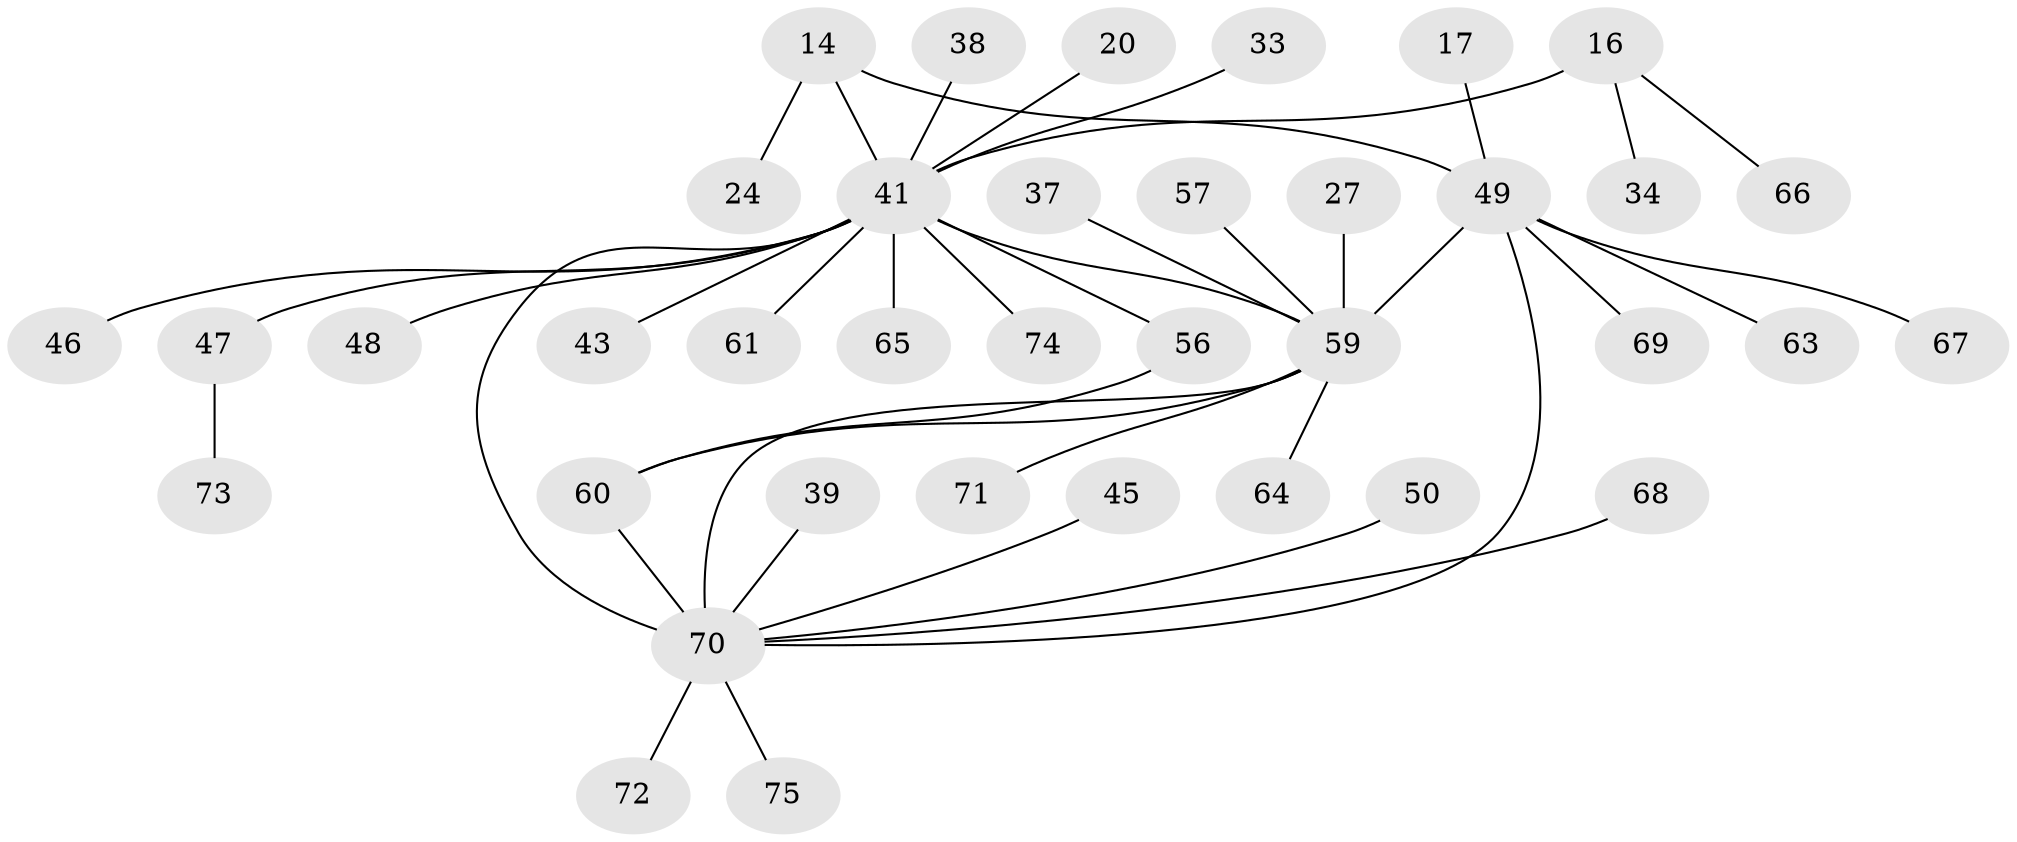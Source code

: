 // original degree distribution, {4: 0.04, 18: 0.013333333333333334, 1: 0.5066666666666667, 7: 0.02666666666666667, 5: 0.04, 10: 0.013333333333333334, 2: 0.2, 6: 0.06666666666666667, 3: 0.08, 9: 0.013333333333333334}
// Generated by graph-tools (version 1.1) at 2025/51/03/04/25 21:51:18]
// undirected, 37 vertices, 41 edges
graph export_dot {
graph [start="1"]
  node [color=gray90,style=filled];
  14;
  16 [super="+12+3"];
  17;
  20 [super="+15"];
  24;
  27;
  33;
  34;
  37;
  38;
  39;
  41 [super="+10+4"];
  43;
  45;
  46;
  47 [super="+28"];
  48;
  49 [super="+7"];
  50;
  56 [super="+22+26"];
  57;
  59 [super="+36+52+23+25"];
  60 [super="+58"];
  61;
  63;
  64;
  65;
  66 [super="+40"];
  67 [super="+44"];
  68;
  69 [super="+51+53"];
  70 [super="+35"];
  71;
  72;
  73 [super="+62"];
  74;
  75;
  14 -- 24;
  14 -- 49 [weight=2];
  14 -- 41 [weight=2];
  16 -- 34;
  16 -- 41 [weight=3];
  16 -- 66;
  17 -- 49;
  20 -- 41;
  27 -- 59;
  33 -- 41;
  37 -- 59;
  38 -- 41;
  39 -- 70;
  41 -- 48;
  41 -- 61;
  41 -- 65;
  41 -- 74;
  41 -- 43;
  41 -- 46;
  41 -- 47 [weight=2];
  41 -- 56 [weight=2];
  41 -- 59 [weight=4];
  41 -- 70 [weight=4];
  45 -- 70;
  47 -- 73;
  49 -- 63;
  49 -- 59 [weight=3];
  49 -- 69;
  49 -- 67;
  49 -- 70 [weight=2];
  50 -- 70;
  56 -- 60;
  57 -- 59;
  59 -- 71;
  59 -- 64;
  59 -- 70;
  59 -- 60;
  60 -- 70 [weight=2];
  68 -- 70;
  70 -- 72;
  70 -- 75;
}

